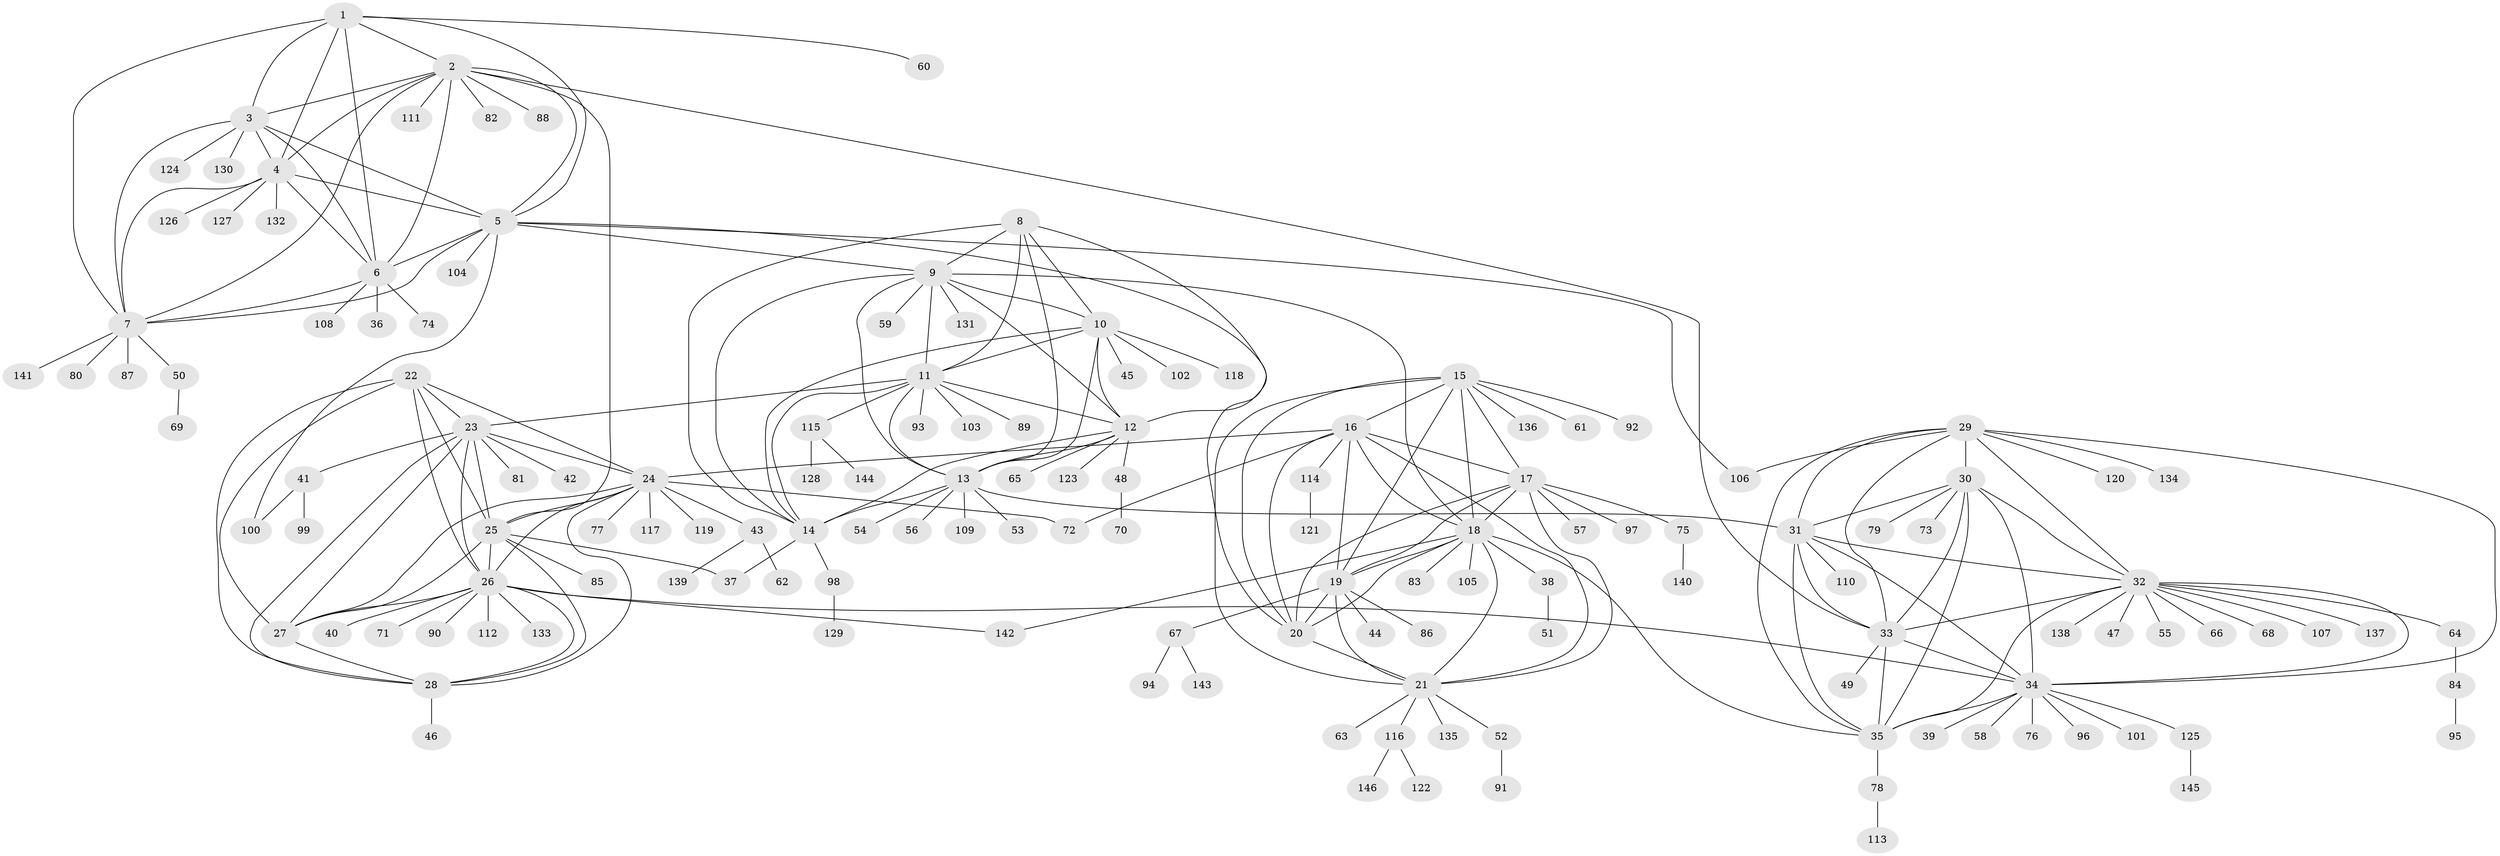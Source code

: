 // coarse degree distribution, {12: 0.011363636363636364, 1: 0.6477272727272727, 11: 0.022727272727272728, 2: 0.10227272727272728, 8: 0.056818181818181816, 6: 0.06818181818181818, 10: 0.011363636363636364, 9: 0.011363636363636364, 5: 0.045454545454545456, 7: 0.022727272727272728}
// Generated by graph-tools (version 1.1) at 2025/37/03/04/25 23:37:46]
// undirected, 146 vertices, 231 edges
graph export_dot {
  node [color=gray90,style=filled];
  1;
  2;
  3;
  4;
  5;
  6;
  7;
  8;
  9;
  10;
  11;
  12;
  13;
  14;
  15;
  16;
  17;
  18;
  19;
  20;
  21;
  22;
  23;
  24;
  25;
  26;
  27;
  28;
  29;
  30;
  31;
  32;
  33;
  34;
  35;
  36;
  37;
  38;
  39;
  40;
  41;
  42;
  43;
  44;
  45;
  46;
  47;
  48;
  49;
  50;
  51;
  52;
  53;
  54;
  55;
  56;
  57;
  58;
  59;
  60;
  61;
  62;
  63;
  64;
  65;
  66;
  67;
  68;
  69;
  70;
  71;
  72;
  73;
  74;
  75;
  76;
  77;
  78;
  79;
  80;
  81;
  82;
  83;
  84;
  85;
  86;
  87;
  88;
  89;
  90;
  91;
  92;
  93;
  94;
  95;
  96;
  97;
  98;
  99;
  100;
  101;
  102;
  103;
  104;
  105;
  106;
  107;
  108;
  109;
  110;
  111;
  112;
  113;
  114;
  115;
  116;
  117;
  118;
  119;
  120;
  121;
  122;
  123;
  124;
  125;
  126;
  127;
  128;
  129;
  130;
  131;
  132;
  133;
  134;
  135;
  136;
  137;
  138;
  139;
  140;
  141;
  142;
  143;
  144;
  145;
  146;
  1 -- 2;
  1 -- 3;
  1 -- 4;
  1 -- 5;
  1 -- 6;
  1 -- 7;
  1 -- 60;
  2 -- 3;
  2 -- 4;
  2 -- 5;
  2 -- 6;
  2 -- 7;
  2 -- 25;
  2 -- 33;
  2 -- 82;
  2 -- 88;
  2 -- 111;
  3 -- 4;
  3 -- 5;
  3 -- 6;
  3 -- 7;
  3 -- 124;
  3 -- 130;
  4 -- 5;
  4 -- 6;
  4 -- 7;
  4 -- 126;
  4 -- 127;
  4 -- 132;
  5 -- 6;
  5 -- 7;
  5 -- 9;
  5 -- 20;
  5 -- 100;
  5 -- 104;
  5 -- 106;
  6 -- 7;
  6 -- 36;
  6 -- 74;
  6 -- 108;
  7 -- 50;
  7 -- 80;
  7 -- 87;
  7 -- 141;
  8 -- 9;
  8 -- 10;
  8 -- 11;
  8 -- 12;
  8 -- 13;
  8 -- 14;
  9 -- 10;
  9 -- 11;
  9 -- 12;
  9 -- 13;
  9 -- 14;
  9 -- 18;
  9 -- 59;
  9 -- 131;
  10 -- 11;
  10 -- 12;
  10 -- 13;
  10 -- 14;
  10 -- 45;
  10 -- 102;
  10 -- 118;
  11 -- 12;
  11 -- 13;
  11 -- 14;
  11 -- 23;
  11 -- 89;
  11 -- 93;
  11 -- 103;
  11 -- 115;
  12 -- 13;
  12 -- 14;
  12 -- 48;
  12 -- 65;
  12 -- 123;
  13 -- 14;
  13 -- 31;
  13 -- 53;
  13 -- 54;
  13 -- 56;
  13 -- 109;
  14 -- 37;
  14 -- 98;
  15 -- 16;
  15 -- 17;
  15 -- 18;
  15 -- 19;
  15 -- 20;
  15 -- 21;
  15 -- 61;
  15 -- 92;
  15 -- 136;
  16 -- 17;
  16 -- 18;
  16 -- 19;
  16 -- 20;
  16 -- 21;
  16 -- 24;
  16 -- 72;
  16 -- 114;
  17 -- 18;
  17 -- 19;
  17 -- 20;
  17 -- 21;
  17 -- 57;
  17 -- 75;
  17 -- 97;
  18 -- 19;
  18 -- 20;
  18 -- 21;
  18 -- 35;
  18 -- 38;
  18 -- 83;
  18 -- 105;
  18 -- 142;
  19 -- 20;
  19 -- 21;
  19 -- 44;
  19 -- 67;
  19 -- 86;
  20 -- 21;
  21 -- 52;
  21 -- 63;
  21 -- 116;
  21 -- 135;
  22 -- 23;
  22 -- 24;
  22 -- 25;
  22 -- 26;
  22 -- 27;
  22 -- 28;
  23 -- 24;
  23 -- 25;
  23 -- 26;
  23 -- 27;
  23 -- 28;
  23 -- 41;
  23 -- 42;
  23 -- 81;
  24 -- 25;
  24 -- 26;
  24 -- 27;
  24 -- 28;
  24 -- 43;
  24 -- 72;
  24 -- 77;
  24 -- 117;
  24 -- 119;
  25 -- 26;
  25 -- 27;
  25 -- 28;
  25 -- 37;
  25 -- 85;
  26 -- 27;
  26 -- 28;
  26 -- 34;
  26 -- 40;
  26 -- 71;
  26 -- 90;
  26 -- 112;
  26 -- 133;
  26 -- 142;
  27 -- 28;
  28 -- 46;
  29 -- 30;
  29 -- 31;
  29 -- 32;
  29 -- 33;
  29 -- 34;
  29 -- 35;
  29 -- 106;
  29 -- 120;
  29 -- 134;
  30 -- 31;
  30 -- 32;
  30 -- 33;
  30 -- 34;
  30 -- 35;
  30 -- 73;
  30 -- 79;
  31 -- 32;
  31 -- 33;
  31 -- 34;
  31 -- 35;
  31 -- 110;
  32 -- 33;
  32 -- 34;
  32 -- 35;
  32 -- 47;
  32 -- 55;
  32 -- 64;
  32 -- 66;
  32 -- 68;
  32 -- 107;
  32 -- 137;
  32 -- 138;
  33 -- 34;
  33 -- 35;
  33 -- 49;
  34 -- 35;
  34 -- 39;
  34 -- 58;
  34 -- 76;
  34 -- 96;
  34 -- 101;
  34 -- 125;
  35 -- 78;
  38 -- 51;
  41 -- 99;
  41 -- 100;
  43 -- 62;
  43 -- 139;
  48 -- 70;
  50 -- 69;
  52 -- 91;
  64 -- 84;
  67 -- 94;
  67 -- 143;
  75 -- 140;
  78 -- 113;
  84 -- 95;
  98 -- 129;
  114 -- 121;
  115 -- 128;
  115 -- 144;
  116 -- 122;
  116 -- 146;
  125 -- 145;
}
